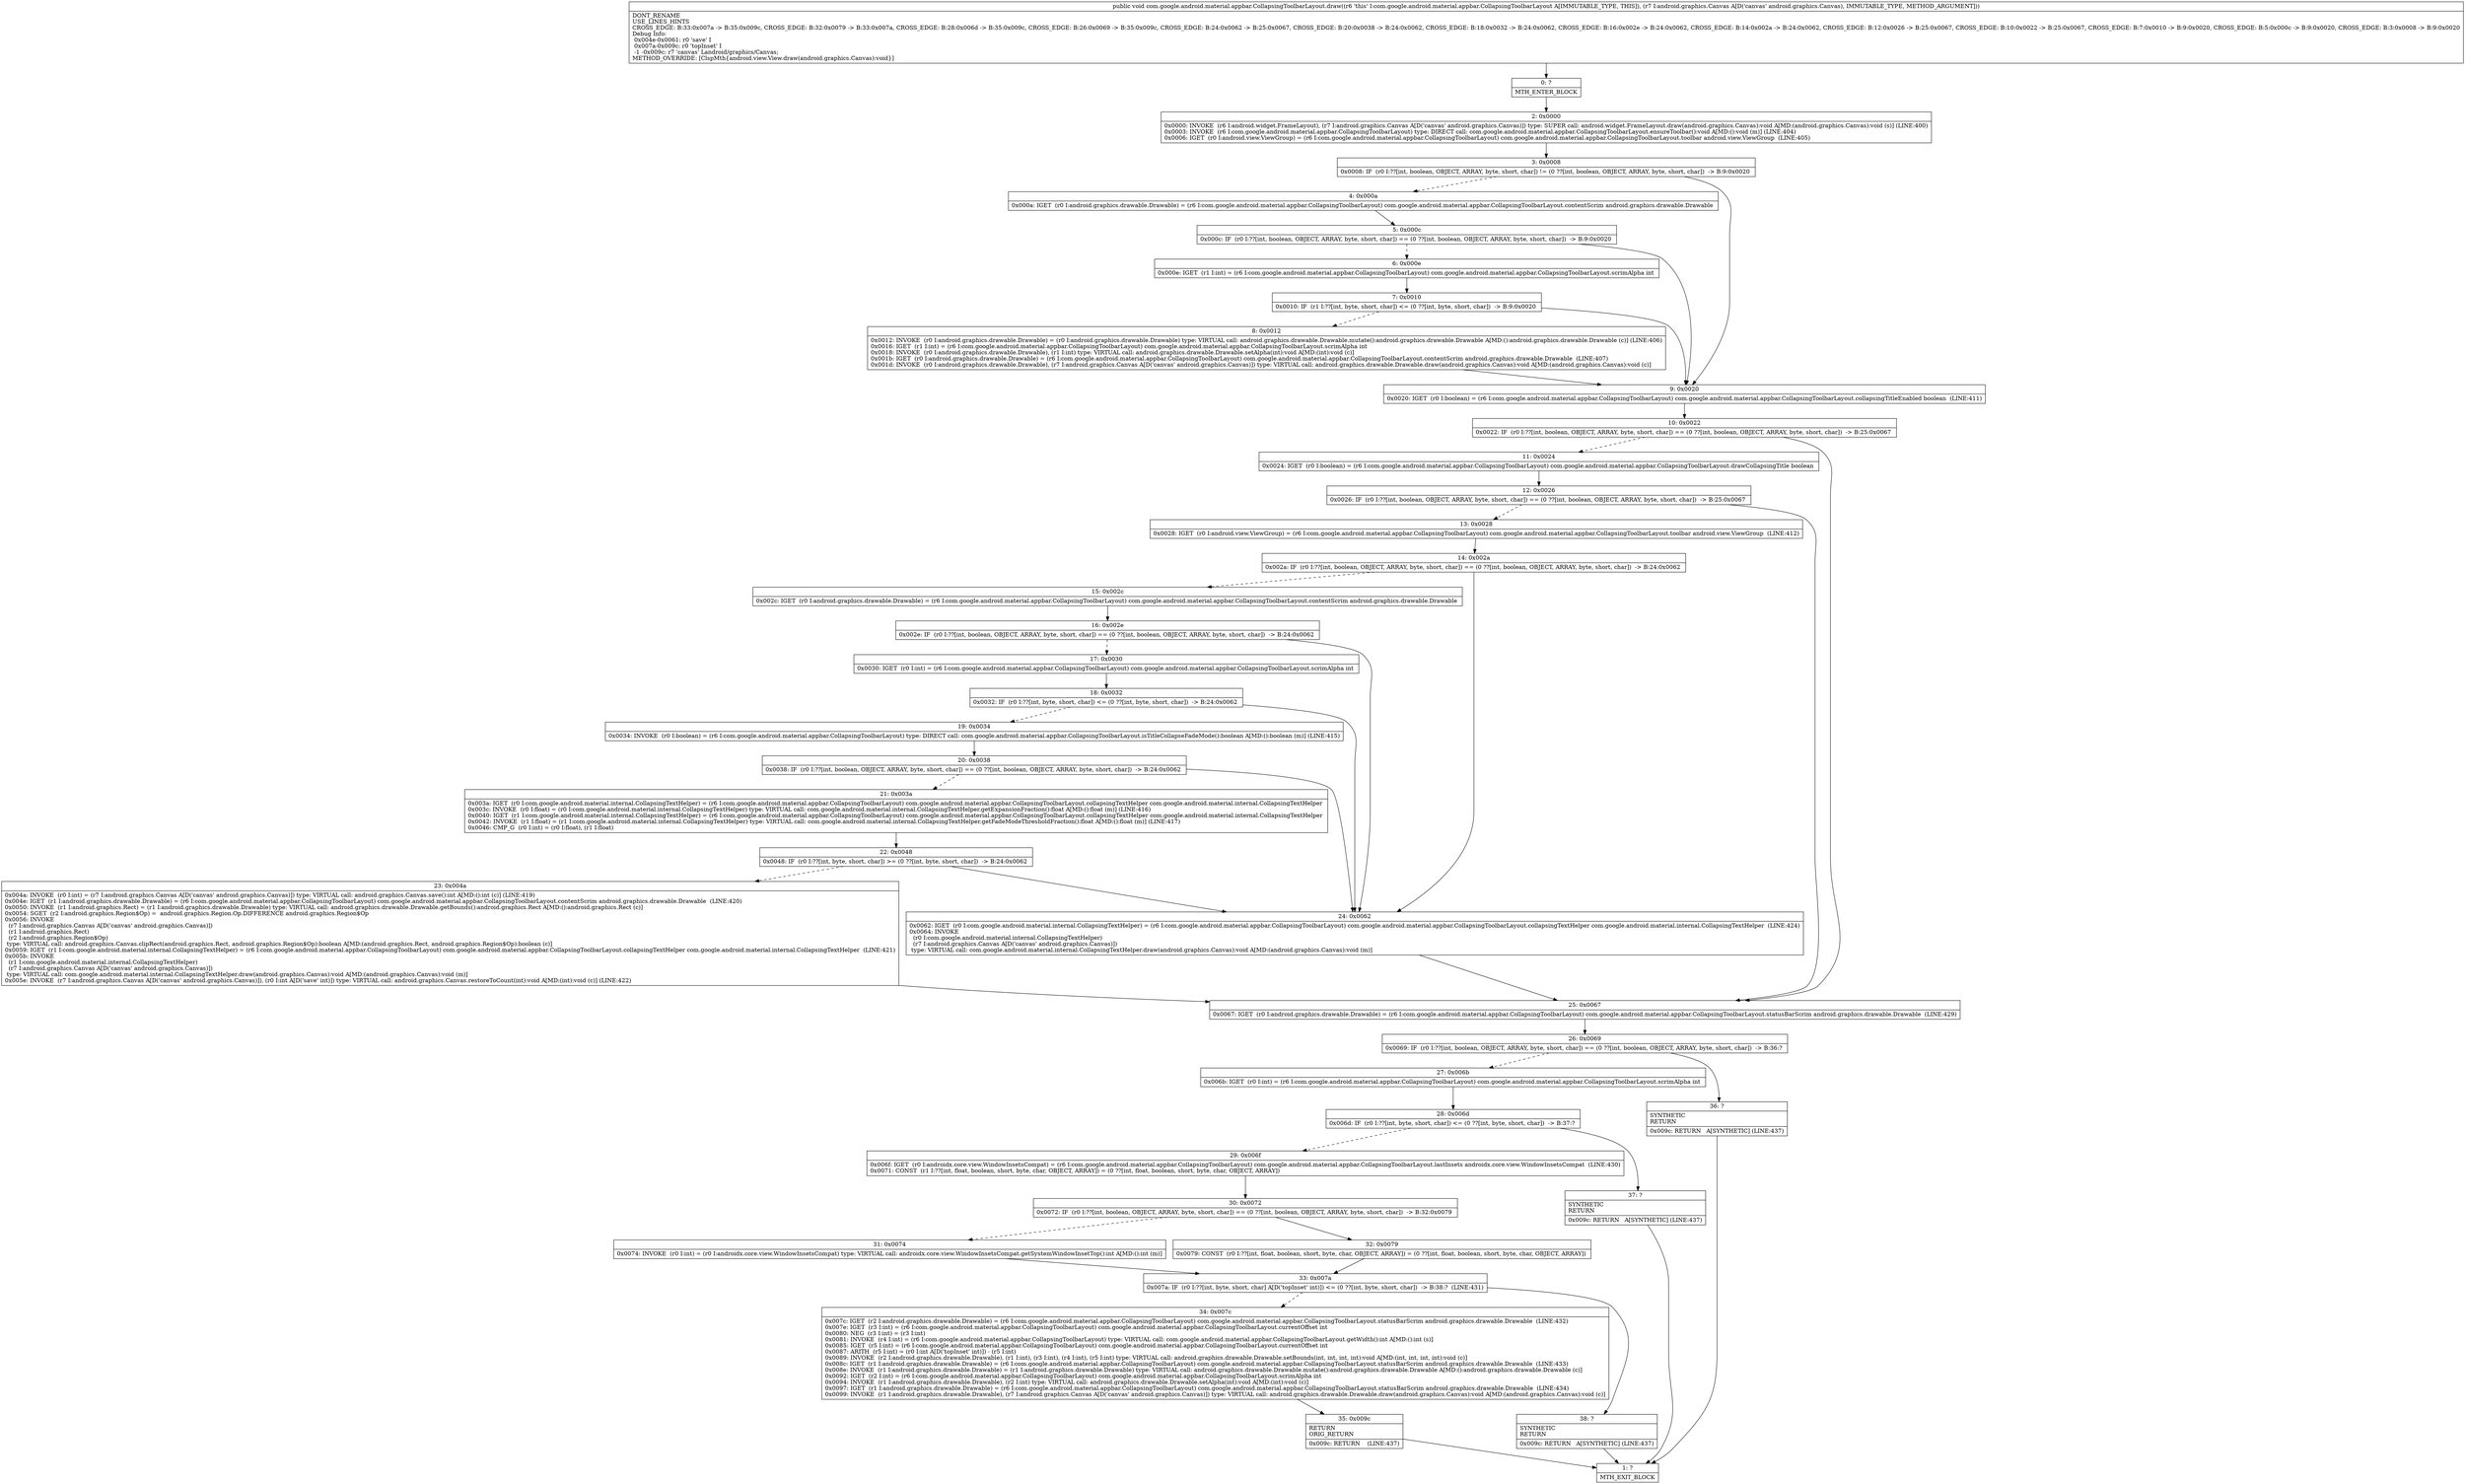 digraph "CFG forcom.google.android.material.appbar.CollapsingToolbarLayout.draw(Landroid\/graphics\/Canvas;)V" {
Node_0 [shape=record,label="{0\:\ ?|MTH_ENTER_BLOCK\l}"];
Node_2 [shape=record,label="{2\:\ 0x0000|0x0000: INVOKE  (r6 I:android.widget.FrameLayout), (r7 I:android.graphics.Canvas A[D('canvas' android.graphics.Canvas)]) type: SUPER call: android.widget.FrameLayout.draw(android.graphics.Canvas):void A[MD:(android.graphics.Canvas):void (s)] (LINE:400)\l0x0003: INVOKE  (r6 I:com.google.android.material.appbar.CollapsingToolbarLayout) type: DIRECT call: com.google.android.material.appbar.CollapsingToolbarLayout.ensureToolbar():void A[MD:():void (m)] (LINE:404)\l0x0006: IGET  (r0 I:android.view.ViewGroup) = (r6 I:com.google.android.material.appbar.CollapsingToolbarLayout) com.google.android.material.appbar.CollapsingToolbarLayout.toolbar android.view.ViewGroup  (LINE:405)\l}"];
Node_3 [shape=record,label="{3\:\ 0x0008|0x0008: IF  (r0 I:??[int, boolean, OBJECT, ARRAY, byte, short, char]) != (0 ??[int, boolean, OBJECT, ARRAY, byte, short, char])  \-\> B:9:0x0020 \l}"];
Node_4 [shape=record,label="{4\:\ 0x000a|0x000a: IGET  (r0 I:android.graphics.drawable.Drawable) = (r6 I:com.google.android.material.appbar.CollapsingToolbarLayout) com.google.android.material.appbar.CollapsingToolbarLayout.contentScrim android.graphics.drawable.Drawable \l}"];
Node_5 [shape=record,label="{5\:\ 0x000c|0x000c: IF  (r0 I:??[int, boolean, OBJECT, ARRAY, byte, short, char]) == (0 ??[int, boolean, OBJECT, ARRAY, byte, short, char])  \-\> B:9:0x0020 \l}"];
Node_6 [shape=record,label="{6\:\ 0x000e|0x000e: IGET  (r1 I:int) = (r6 I:com.google.android.material.appbar.CollapsingToolbarLayout) com.google.android.material.appbar.CollapsingToolbarLayout.scrimAlpha int \l}"];
Node_7 [shape=record,label="{7\:\ 0x0010|0x0010: IF  (r1 I:??[int, byte, short, char]) \<= (0 ??[int, byte, short, char])  \-\> B:9:0x0020 \l}"];
Node_8 [shape=record,label="{8\:\ 0x0012|0x0012: INVOKE  (r0 I:android.graphics.drawable.Drawable) = (r0 I:android.graphics.drawable.Drawable) type: VIRTUAL call: android.graphics.drawable.Drawable.mutate():android.graphics.drawable.Drawable A[MD:():android.graphics.drawable.Drawable (c)] (LINE:406)\l0x0016: IGET  (r1 I:int) = (r6 I:com.google.android.material.appbar.CollapsingToolbarLayout) com.google.android.material.appbar.CollapsingToolbarLayout.scrimAlpha int \l0x0018: INVOKE  (r0 I:android.graphics.drawable.Drawable), (r1 I:int) type: VIRTUAL call: android.graphics.drawable.Drawable.setAlpha(int):void A[MD:(int):void (c)]\l0x001b: IGET  (r0 I:android.graphics.drawable.Drawable) = (r6 I:com.google.android.material.appbar.CollapsingToolbarLayout) com.google.android.material.appbar.CollapsingToolbarLayout.contentScrim android.graphics.drawable.Drawable  (LINE:407)\l0x001d: INVOKE  (r0 I:android.graphics.drawable.Drawable), (r7 I:android.graphics.Canvas A[D('canvas' android.graphics.Canvas)]) type: VIRTUAL call: android.graphics.drawable.Drawable.draw(android.graphics.Canvas):void A[MD:(android.graphics.Canvas):void (c)]\l}"];
Node_9 [shape=record,label="{9\:\ 0x0020|0x0020: IGET  (r0 I:boolean) = (r6 I:com.google.android.material.appbar.CollapsingToolbarLayout) com.google.android.material.appbar.CollapsingToolbarLayout.collapsingTitleEnabled boolean  (LINE:411)\l}"];
Node_10 [shape=record,label="{10\:\ 0x0022|0x0022: IF  (r0 I:??[int, boolean, OBJECT, ARRAY, byte, short, char]) == (0 ??[int, boolean, OBJECT, ARRAY, byte, short, char])  \-\> B:25:0x0067 \l}"];
Node_11 [shape=record,label="{11\:\ 0x0024|0x0024: IGET  (r0 I:boolean) = (r6 I:com.google.android.material.appbar.CollapsingToolbarLayout) com.google.android.material.appbar.CollapsingToolbarLayout.drawCollapsingTitle boolean \l}"];
Node_12 [shape=record,label="{12\:\ 0x0026|0x0026: IF  (r0 I:??[int, boolean, OBJECT, ARRAY, byte, short, char]) == (0 ??[int, boolean, OBJECT, ARRAY, byte, short, char])  \-\> B:25:0x0067 \l}"];
Node_13 [shape=record,label="{13\:\ 0x0028|0x0028: IGET  (r0 I:android.view.ViewGroup) = (r6 I:com.google.android.material.appbar.CollapsingToolbarLayout) com.google.android.material.appbar.CollapsingToolbarLayout.toolbar android.view.ViewGroup  (LINE:412)\l}"];
Node_14 [shape=record,label="{14\:\ 0x002a|0x002a: IF  (r0 I:??[int, boolean, OBJECT, ARRAY, byte, short, char]) == (0 ??[int, boolean, OBJECT, ARRAY, byte, short, char])  \-\> B:24:0x0062 \l}"];
Node_15 [shape=record,label="{15\:\ 0x002c|0x002c: IGET  (r0 I:android.graphics.drawable.Drawable) = (r6 I:com.google.android.material.appbar.CollapsingToolbarLayout) com.google.android.material.appbar.CollapsingToolbarLayout.contentScrim android.graphics.drawable.Drawable \l}"];
Node_16 [shape=record,label="{16\:\ 0x002e|0x002e: IF  (r0 I:??[int, boolean, OBJECT, ARRAY, byte, short, char]) == (0 ??[int, boolean, OBJECT, ARRAY, byte, short, char])  \-\> B:24:0x0062 \l}"];
Node_17 [shape=record,label="{17\:\ 0x0030|0x0030: IGET  (r0 I:int) = (r6 I:com.google.android.material.appbar.CollapsingToolbarLayout) com.google.android.material.appbar.CollapsingToolbarLayout.scrimAlpha int \l}"];
Node_18 [shape=record,label="{18\:\ 0x0032|0x0032: IF  (r0 I:??[int, byte, short, char]) \<= (0 ??[int, byte, short, char])  \-\> B:24:0x0062 \l}"];
Node_19 [shape=record,label="{19\:\ 0x0034|0x0034: INVOKE  (r0 I:boolean) = (r6 I:com.google.android.material.appbar.CollapsingToolbarLayout) type: DIRECT call: com.google.android.material.appbar.CollapsingToolbarLayout.isTitleCollapseFadeMode():boolean A[MD:():boolean (m)] (LINE:415)\l}"];
Node_20 [shape=record,label="{20\:\ 0x0038|0x0038: IF  (r0 I:??[int, boolean, OBJECT, ARRAY, byte, short, char]) == (0 ??[int, boolean, OBJECT, ARRAY, byte, short, char])  \-\> B:24:0x0062 \l}"];
Node_21 [shape=record,label="{21\:\ 0x003a|0x003a: IGET  (r0 I:com.google.android.material.internal.CollapsingTextHelper) = (r6 I:com.google.android.material.appbar.CollapsingToolbarLayout) com.google.android.material.appbar.CollapsingToolbarLayout.collapsingTextHelper com.google.android.material.internal.CollapsingTextHelper \l0x003c: INVOKE  (r0 I:float) = (r0 I:com.google.android.material.internal.CollapsingTextHelper) type: VIRTUAL call: com.google.android.material.internal.CollapsingTextHelper.getExpansionFraction():float A[MD:():float (m)] (LINE:416)\l0x0040: IGET  (r1 I:com.google.android.material.internal.CollapsingTextHelper) = (r6 I:com.google.android.material.appbar.CollapsingToolbarLayout) com.google.android.material.appbar.CollapsingToolbarLayout.collapsingTextHelper com.google.android.material.internal.CollapsingTextHelper \l0x0042: INVOKE  (r1 I:float) = (r1 I:com.google.android.material.internal.CollapsingTextHelper) type: VIRTUAL call: com.google.android.material.internal.CollapsingTextHelper.getFadeModeThresholdFraction():float A[MD:():float (m)] (LINE:417)\l0x0046: CMP_G  (r0 I:int) = (r0 I:float), (r1 I:float) \l}"];
Node_22 [shape=record,label="{22\:\ 0x0048|0x0048: IF  (r0 I:??[int, byte, short, char]) \>= (0 ??[int, byte, short, char])  \-\> B:24:0x0062 \l}"];
Node_23 [shape=record,label="{23\:\ 0x004a|0x004a: INVOKE  (r0 I:int) = (r7 I:android.graphics.Canvas A[D('canvas' android.graphics.Canvas)]) type: VIRTUAL call: android.graphics.Canvas.save():int A[MD:():int (c)] (LINE:419)\l0x004e: IGET  (r1 I:android.graphics.drawable.Drawable) = (r6 I:com.google.android.material.appbar.CollapsingToolbarLayout) com.google.android.material.appbar.CollapsingToolbarLayout.contentScrim android.graphics.drawable.Drawable  (LINE:420)\l0x0050: INVOKE  (r1 I:android.graphics.Rect) = (r1 I:android.graphics.drawable.Drawable) type: VIRTUAL call: android.graphics.drawable.Drawable.getBounds():android.graphics.Rect A[MD:():android.graphics.Rect (c)]\l0x0054: SGET  (r2 I:android.graphics.Region$Op) =  android.graphics.Region.Op.DIFFERENCE android.graphics.Region$Op \l0x0056: INVOKE  \l  (r7 I:android.graphics.Canvas A[D('canvas' android.graphics.Canvas)])\l  (r1 I:android.graphics.Rect)\l  (r2 I:android.graphics.Region$Op)\l type: VIRTUAL call: android.graphics.Canvas.clipRect(android.graphics.Rect, android.graphics.Region$Op):boolean A[MD:(android.graphics.Rect, android.graphics.Region$Op):boolean (c)]\l0x0059: IGET  (r1 I:com.google.android.material.internal.CollapsingTextHelper) = (r6 I:com.google.android.material.appbar.CollapsingToolbarLayout) com.google.android.material.appbar.CollapsingToolbarLayout.collapsingTextHelper com.google.android.material.internal.CollapsingTextHelper  (LINE:421)\l0x005b: INVOKE  \l  (r1 I:com.google.android.material.internal.CollapsingTextHelper)\l  (r7 I:android.graphics.Canvas A[D('canvas' android.graphics.Canvas)])\l type: VIRTUAL call: com.google.android.material.internal.CollapsingTextHelper.draw(android.graphics.Canvas):void A[MD:(android.graphics.Canvas):void (m)]\l0x005e: INVOKE  (r7 I:android.graphics.Canvas A[D('canvas' android.graphics.Canvas)]), (r0 I:int A[D('save' int)]) type: VIRTUAL call: android.graphics.Canvas.restoreToCount(int):void A[MD:(int):void (c)] (LINE:422)\l}"];
Node_24 [shape=record,label="{24\:\ 0x0062|0x0062: IGET  (r0 I:com.google.android.material.internal.CollapsingTextHelper) = (r6 I:com.google.android.material.appbar.CollapsingToolbarLayout) com.google.android.material.appbar.CollapsingToolbarLayout.collapsingTextHelper com.google.android.material.internal.CollapsingTextHelper  (LINE:424)\l0x0064: INVOKE  \l  (r0 I:com.google.android.material.internal.CollapsingTextHelper)\l  (r7 I:android.graphics.Canvas A[D('canvas' android.graphics.Canvas)])\l type: VIRTUAL call: com.google.android.material.internal.CollapsingTextHelper.draw(android.graphics.Canvas):void A[MD:(android.graphics.Canvas):void (m)]\l}"];
Node_25 [shape=record,label="{25\:\ 0x0067|0x0067: IGET  (r0 I:android.graphics.drawable.Drawable) = (r6 I:com.google.android.material.appbar.CollapsingToolbarLayout) com.google.android.material.appbar.CollapsingToolbarLayout.statusBarScrim android.graphics.drawable.Drawable  (LINE:429)\l}"];
Node_26 [shape=record,label="{26\:\ 0x0069|0x0069: IF  (r0 I:??[int, boolean, OBJECT, ARRAY, byte, short, char]) == (0 ??[int, boolean, OBJECT, ARRAY, byte, short, char])  \-\> B:36:? \l}"];
Node_27 [shape=record,label="{27\:\ 0x006b|0x006b: IGET  (r0 I:int) = (r6 I:com.google.android.material.appbar.CollapsingToolbarLayout) com.google.android.material.appbar.CollapsingToolbarLayout.scrimAlpha int \l}"];
Node_28 [shape=record,label="{28\:\ 0x006d|0x006d: IF  (r0 I:??[int, byte, short, char]) \<= (0 ??[int, byte, short, char])  \-\> B:37:? \l}"];
Node_29 [shape=record,label="{29\:\ 0x006f|0x006f: IGET  (r0 I:androidx.core.view.WindowInsetsCompat) = (r6 I:com.google.android.material.appbar.CollapsingToolbarLayout) com.google.android.material.appbar.CollapsingToolbarLayout.lastInsets androidx.core.view.WindowInsetsCompat  (LINE:430)\l0x0071: CONST  (r1 I:??[int, float, boolean, short, byte, char, OBJECT, ARRAY]) = (0 ??[int, float, boolean, short, byte, char, OBJECT, ARRAY]) \l}"];
Node_30 [shape=record,label="{30\:\ 0x0072|0x0072: IF  (r0 I:??[int, boolean, OBJECT, ARRAY, byte, short, char]) == (0 ??[int, boolean, OBJECT, ARRAY, byte, short, char])  \-\> B:32:0x0079 \l}"];
Node_31 [shape=record,label="{31\:\ 0x0074|0x0074: INVOKE  (r0 I:int) = (r0 I:androidx.core.view.WindowInsetsCompat) type: VIRTUAL call: androidx.core.view.WindowInsetsCompat.getSystemWindowInsetTop():int A[MD:():int (m)]\l}"];
Node_33 [shape=record,label="{33\:\ 0x007a|0x007a: IF  (r0 I:??[int, byte, short, char] A[D('topInset' int)]) \<= (0 ??[int, byte, short, char])  \-\> B:38:?  (LINE:431)\l}"];
Node_34 [shape=record,label="{34\:\ 0x007c|0x007c: IGET  (r2 I:android.graphics.drawable.Drawable) = (r6 I:com.google.android.material.appbar.CollapsingToolbarLayout) com.google.android.material.appbar.CollapsingToolbarLayout.statusBarScrim android.graphics.drawable.Drawable  (LINE:432)\l0x007e: IGET  (r3 I:int) = (r6 I:com.google.android.material.appbar.CollapsingToolbarLayout) com.google.android.material.appbar.CollapsingToolbarLayout.currentOffset int \l0x0080: NEG  (r3 I:int) = (r3 I:int) \l0x0081: INVOKE  (r4 I:int) = (r6 I:com.google.android.material.appbar.CollapsingToolbarLayout) type: VIRTUAL call: com.google.android.material.appbar.CollapsingToolbarLayout.getWidth():int A[MD:():int (s)]\l0x0085: IGET  (r5 I:int) = (r6 I:com.google.android.material.appbar.CollapsingToolbarLayout) com.google.android.material.appbar.CollapsingToolbarLayout.currentOffset int \l0x0087: ARITH  (r5 I:int) = (r0 I:int A[D('topInset' int)]) \- (r5 I:int) \l0x0089: INVOKE  (r2 I:android.graphics.drawable.Drawable), (r1 I:int), (r3 I:int), (r4 I:int), (r5 I:int) type: VIRTUAL call: android.graphics.drawable.Drawable.setBounds(int, int, int, int):void A[MD:(int, int, int, int):void (c)]\l0x008c: IGET  (r1 I:android.graphics.drawable.Drawable) = (r6 I:com.google.android.material.appbar.CollapsingToolbarLayout) com.google.android.material.appbar.CollapsingToolbarLayout.statusBarScrim android.graphics.drawable.Drawable  (LINE:433)\l0x008e: INVOKE  (r1 I:android.graphics.drawable.Drawable) = (r1 I:android.graphics.drawable.Drawable) type: VIRTUAL call: android.graphics.drawable.Drawable.mutate():android.graphics.drawable.Drawable A[MD:():android.graphics.drawable.Drawable (c)]\l0x0092: IGET  (r2 I:int) = (r6 I:com.google.android.material.appbar.CollapsingToolbarLayout) com.google.android.material.appbar.CollapsingToolbarLayout.scrimAlpha int \l0x0094: INVOKE  (r1 I:android.graphics.drawable.Drawable), (r2 I:int) type: VIRTUAL call: android.graphics.drawable.Drawable.setAlpha(int):void A[MD:(int):void (c)]\l0x0097: IGET  (r1 I:android.graphics.drawable.Drawable) = (r6 I:com.google.android.material.appbar.CollapsingToolbarLayout) com.google.android.material.appbar.CollapsingToolbarLayout.statusBarScrim android.graphics.drawable.Drawable  (LINE:434)\l0x0099: INVOKE  (r1 I:android.graphics.drawable.Drawable), (r7 I:android.graphics.Canvas A[D('canvas' android.graphics.Canvas)]) type: VIRTUAL call: android.graphics.drawable.Drawable.draw(android.graphics.Canvas):void A[MD:(android.graphics.Canvas):void (c)]\l}"];
Node_35 [shape=record,label="{35\:\ 0x009c|RETURN\lORIG_RETURN\l|0x009c: RETURN    (LINE:437)\l}"];
Node_1 [shape=record,label="{1\:\ ?|MTH_EXIT_BLOCK\l}"];
Node_38 [shape=record,label="{38\:\ ?|SYNTHETIC\lRETURN\l|0x009c: RETURN   A[SYNTHETIC] (LINE:437)\l}"];
Node_32 [shape=record,label="{32\:\ 0x0079|0x0079: CONST  (r0 I:??[int, float, boolean, short, byte, char, OBJECT, ARRAY]) = (0 ??[int, float, boolean, short, byte, char, OBJECT, ARRAY]) \l}"];
Node_37 [shape=record,label="{37\:\ ?|SYNTHETIC\lRETURN\l|0x009c: RETURN   A[SYNTHETIC] (LINE:437)\l}"];
Node_36 [shape=record,label="{36\:\ ?|SYNTHETIC\lRETURN\l|0x009c: RETURN   A[SYNTHETIC] (LINE:437)\l}"];
MethodNode[shape=record,label="{public void com.google.android.material.appbar.CollapsingToolbarLayout.draw((r6 'this' I:com.google.android.material.appbar.CollapsingToolbarLayout A[IMMUTABLE_TYPE, THIS]), (r7 I:android.graphics.Canvas A[D('canvas' android.graphics.Canvas), IMMUTABLE_TYPE, METHOD_ARGUMENT]))  | DONT_RENAME\lUSE_LINES_HINTS\lCROSS_EDGE: B:33:0x007a \-\> B:35:0x009c, CROSS_EDGE: B:32:0x0079 \-\> B:33:0x007a, CROSS_EDGE: B:28:0x006d \-\> B:35:0x009c, CROSS_EDGE: B:26:0x0069 \-\> B:35:0x009c, CROSS_EDGE: B:24:0x0062 \-\> B:25:0x0067, CROSS_EDGE: B:20:0x0038 \-\> B:24:0x0062, CROSS_EDGE: B:18:0x0032 \-\> B:24:0x0062, CROSS_EDGE: B:16:0x002e \-\> B:24:0x0062, CROSS_EDGE: B:14:0x002a \-\> B:24:0x0062, CROSS_EDGE: B:12:0x0026 \-\> B:25:0x0067, CROSS_EDGE: B:10:0x0022 \-\> B:25:0x0067, CROSS_EDGE: B:7:0x0010 \-\> B:9:0x0020, CROSS_EDGE: B:5:0x000c \-\> B:9:0x0020, CROSS_EDGE: B:3:0x0008 \-\> B:9:0x0020\lDebug Info:\l  0x004e\-0x0061: r0 'save' I\l  0x007a\-0x009c: r0 'topInset' I\l  \-1 \-0x009c: r7 'canvas' Landroid\/graphics\/Canvas;\lMETHOD_OVERRIDE: [ClspMth\{android.view.View.draw(android.graphics.Canvas):void\}]\l}"];
MethodNode -> Node_0;Node_0 -> Node_2;
Node_2 -> Node_3;
Node_3 -> Node_4[style=dashed];
Node_3 -> Node_9;
Node_4 -> Node_5;
Node_5 -> Node_6[style=dashed];
Node_5 -> Node_9;
Node_6 -> Node_7;
Node_7 -> Node_8[style=dashed];
Node_7 -> Node_9;
Node_8 -> Node_9;
Node_9 -> Node_10;
Node_10 -> Node_11[style=dashed];
Node_10 -> Node_25;
Node_11 -> Node_12;
Node_12 -> Node_13[style=dashed];
Node_12 -> Node_25;
Node_13 -> Node_14;
Node_14 -> Node_15[style=dashed];
Node_14 -> Node_24;
Node_15 -> Node_16;
Node_16 -> Node_17[style=dashed];
Node_16 -> Node_24;
Node_17 -> Node_18;
Node_18 -> Node_19[style=dashed];
Node_18 -> Node_24;
Node_19 -> Node_20;
Node_20 -> Node_21[style=dashed];
Node_20 -> Node_24;
Node_21 -> Node_22;
Node_22 -> Node_23[style=dashed];
Node_22 -> Node_24;
Node_23 -> Node_25;
Node_24 -> Node_25;
Node_25 -> Node_26;
Node_26 -> Node_27[style=dashed];
Node_26 -> Node_36;
Node_27 -> Node_28;
Node_28 -> Node_29[style=dashed];
Node_28 -> Node_37;
Node_29 -> Node_30;
Node_30 -> Node_31[style=dashed];
Node_30 -> Node_32;
Node_31 -> Node_33;
Node_33 -> Node_34[style=dashed];
Node_33 -> Node_38;
Node_34 -> Node_35;
Node_35 -> Node_1;
Node_38 -> Node_1;
Node_32 -> Node_33;
Node_37 -> Node_1;
Node_36 -> Node_1;
}

